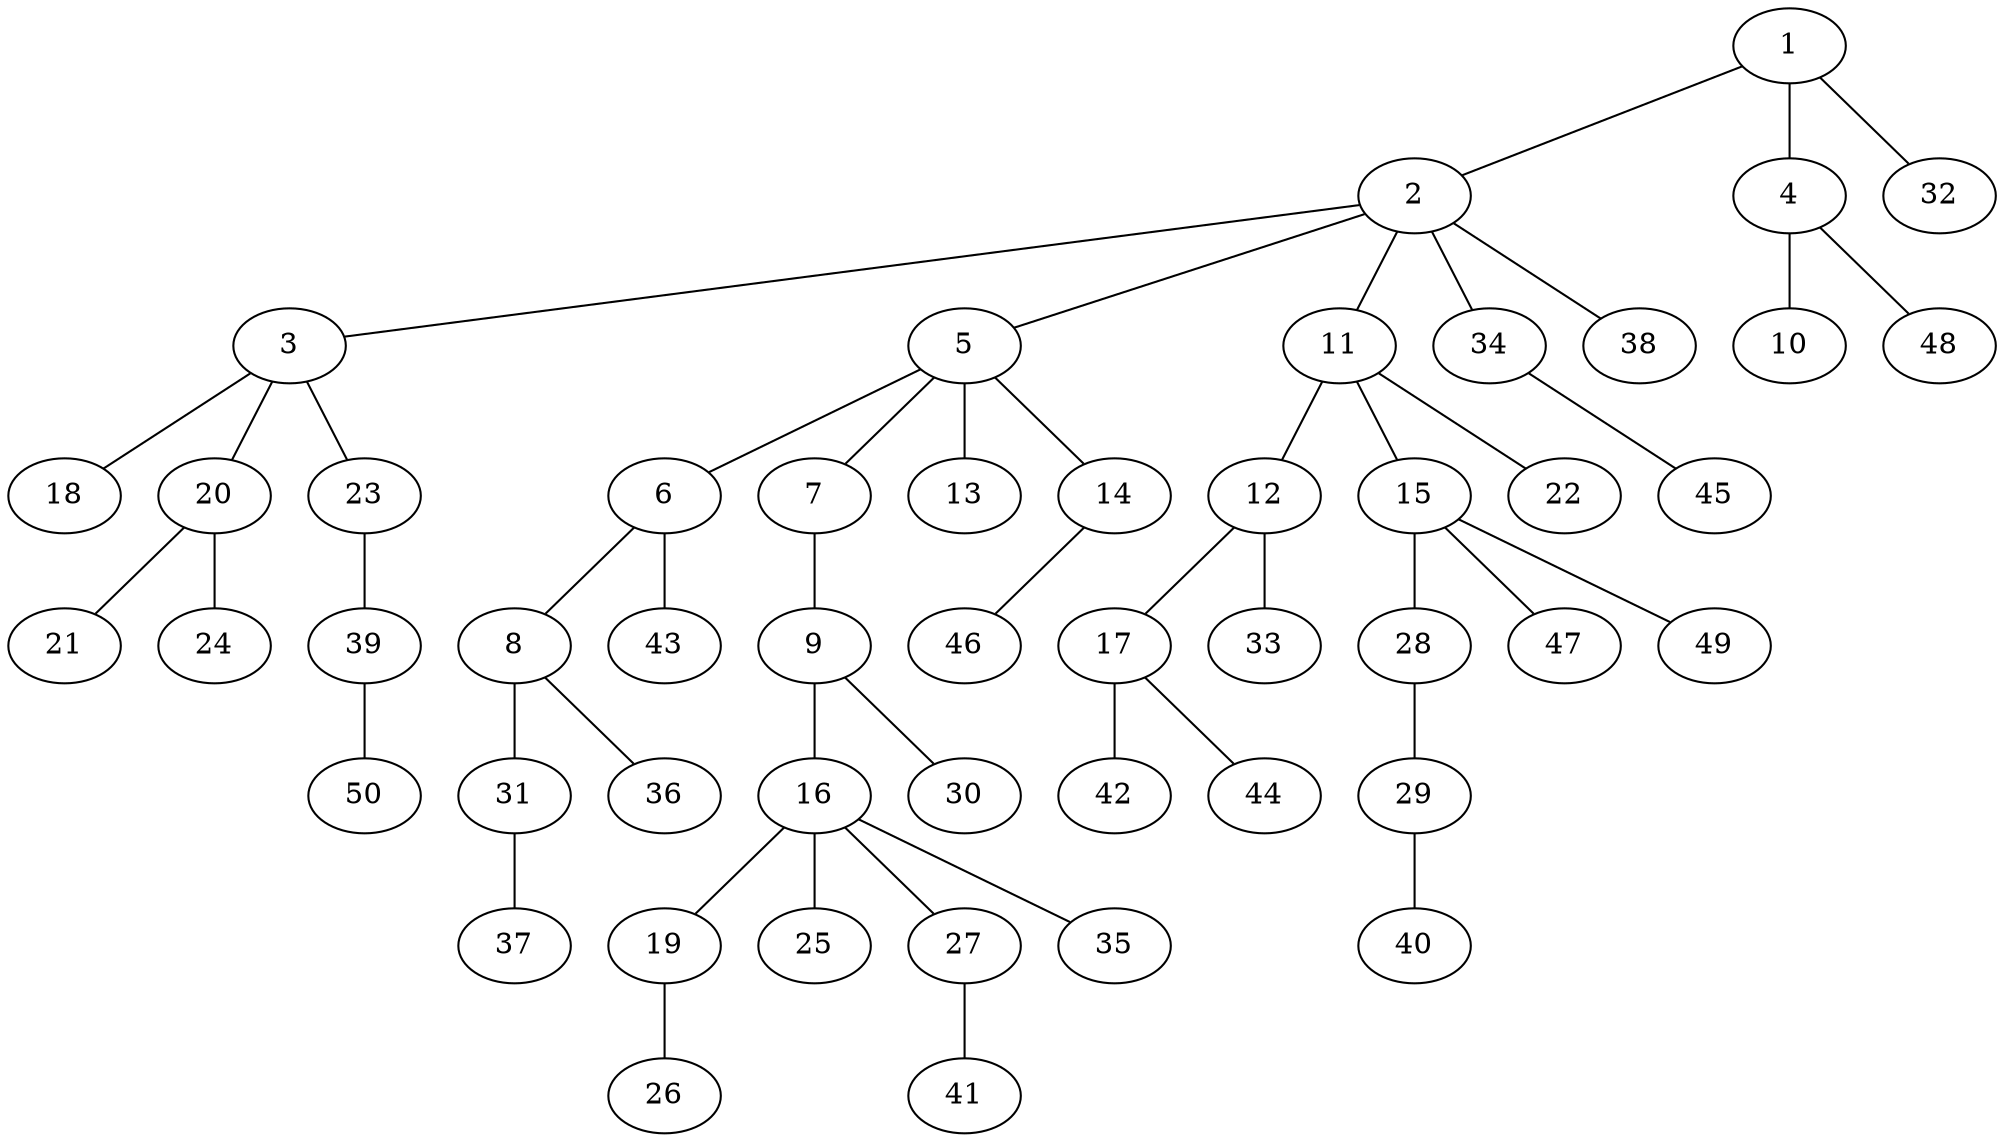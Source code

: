 graph graphname {1--2
1--4
1--32
2--3
2--5
2--11
2--34
2--38
3--18
3--20
3--23
4--10
4--48
5--6
5--7
5--13
5--14
6--8
6--43
7--9
8--31
8--36
9--16
9--30
11--12
11--15
11--22
12--17
12--33
14--46
15--28
15--47
15--49
16--19
16--25
16--27
16--35
17--42
17--44
19--26
20--21
20--24
23--39
27--41
28--29
29--40
31--37
34--45
39--50
}